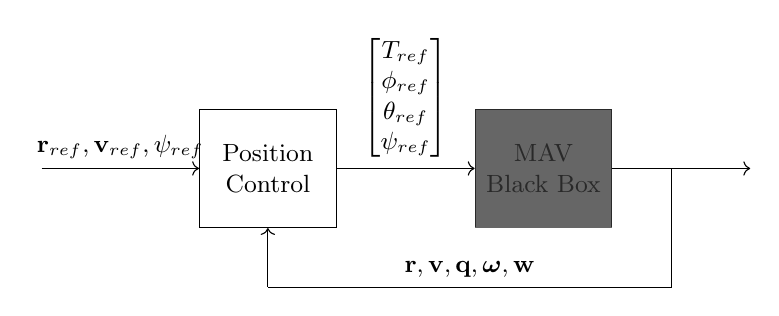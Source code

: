 \begin{tikzpicture}[auto, font=\small]
% coordinates
\coordinate (orig) at (0,0);
\coordinate (LLA) at (2,0);
\coordinate (LLB) at (5.5,0);
\coordinate (outinter) at (8,0);
\coordinate (out) at (9,0);


% nodes
\node[draw, minimum width=1.5cm, minimum height=1.5cm, anchor=west, text width=1.5cm, align=center] (A) at (LLA) {Position\\Control};
\node[draw, minimum width=1.5cm, minimum height=1.5cm, anchor=west, text width=1.5cm, align=center,fill=black,opacity=0.6] (B) at (LLB) {MAV \\Black Box};

% edges
\draw[->] (orig) -- node[above] {$\mathbf{r}_{ref},\mathbf{v}_{ref},\psi_{ref}$} (A.180);
\draw[->] (A.0) -- node[above] {$\begin{bmatrix}
T_{ref} \\ \phi_{ref} \\ \theta_{ref} \\ \psi_{ref}
\end{bmatrix}$} (B.180);
\draw[->] (B.0) -- (out);
\coordinate (feedback) at ($(A.270)-(0,0.75)$);
\draw[-] (outinter) |- node[above,near end] {$\mathbf{r},\mathbf{v},\mathbf{q},\boldsymbol{\omega},\mathbf{w}$} (feedback);
\draw[->] (feedback) -- (A.270);

\end{tikzpicture}
